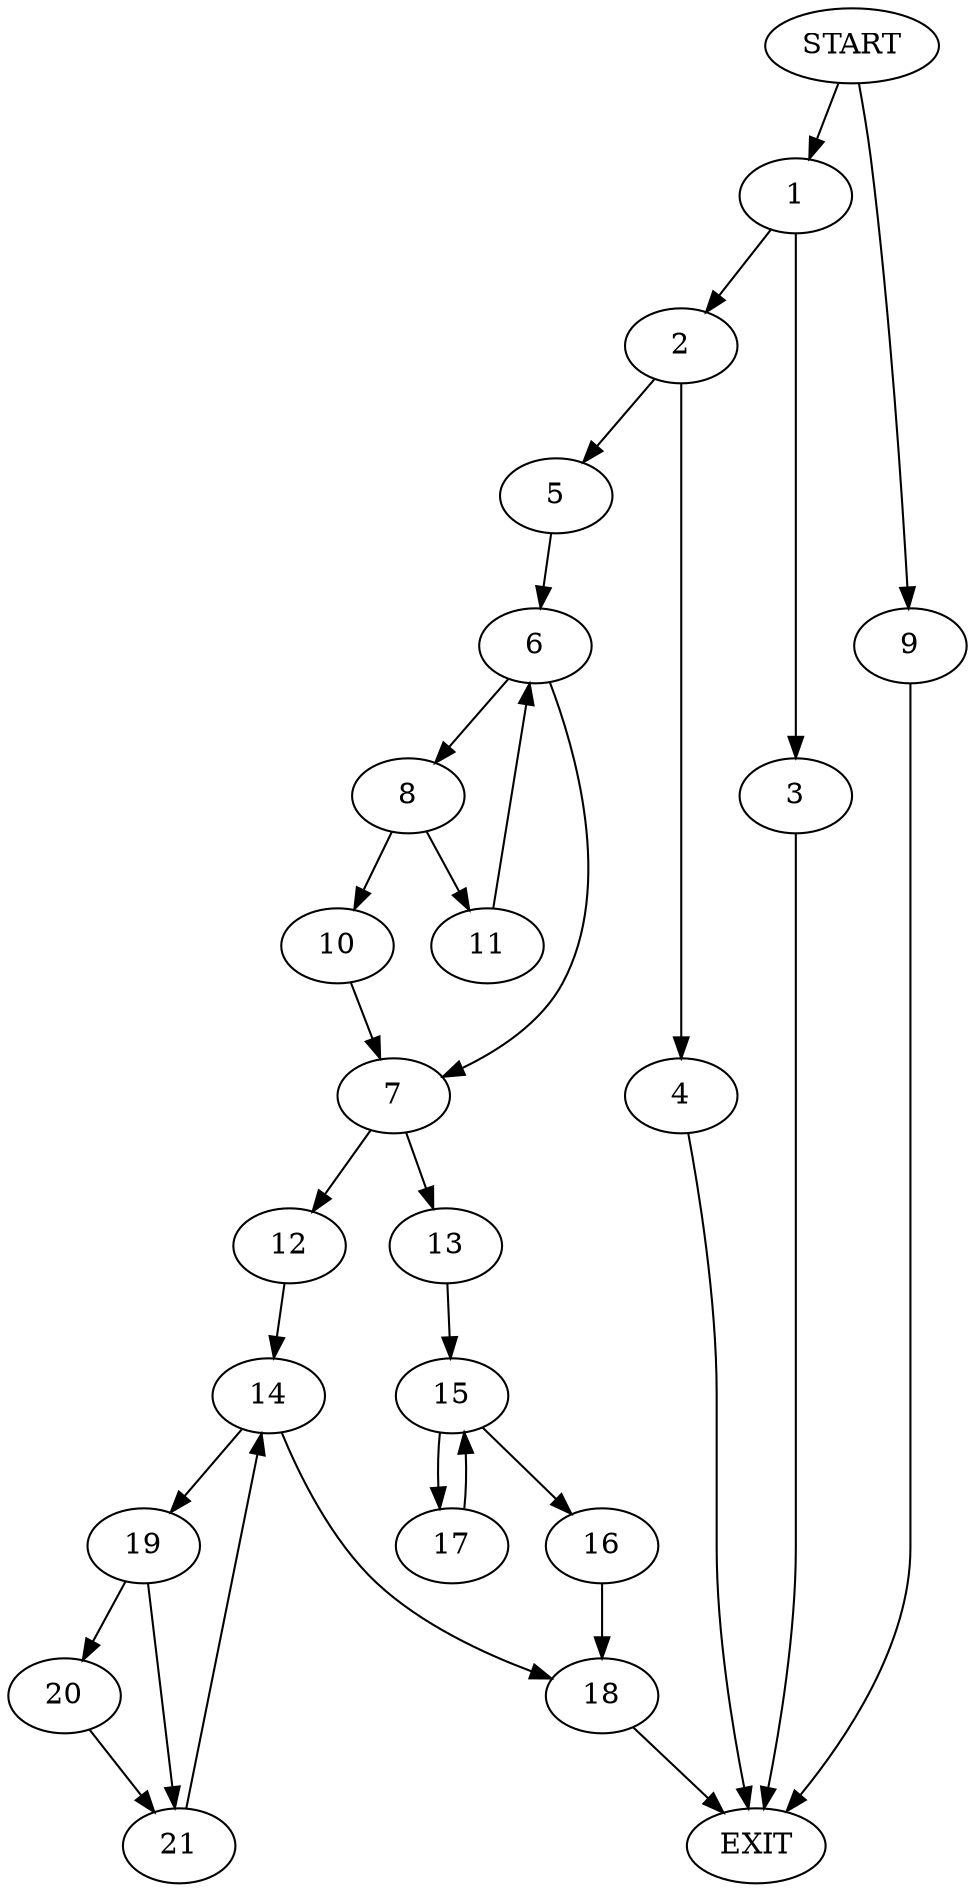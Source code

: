 digraph {
0 [label="START"]
22 [label="EXIT"]
0 -> 1
1 -> 2
1 -> 3
2 -> 4
2 -> 5
3 -> 22
4 -> 22
5 -> 6
6 -> 7
6 -> 8
0 -> 9
9 -> 22
8 -> 10
8 -> 11
7 -> 12
7 -> 13
11 -> 6
10 -> 7
12 -> 14
13 -> 15
15 -> 16
15 -> 17
16 -> 18
17 -> 15
18 -> 22
14 -> 19
14 -> 18
19 -> 20
19 -> 21
21 -> 14
20 -> 21
}

